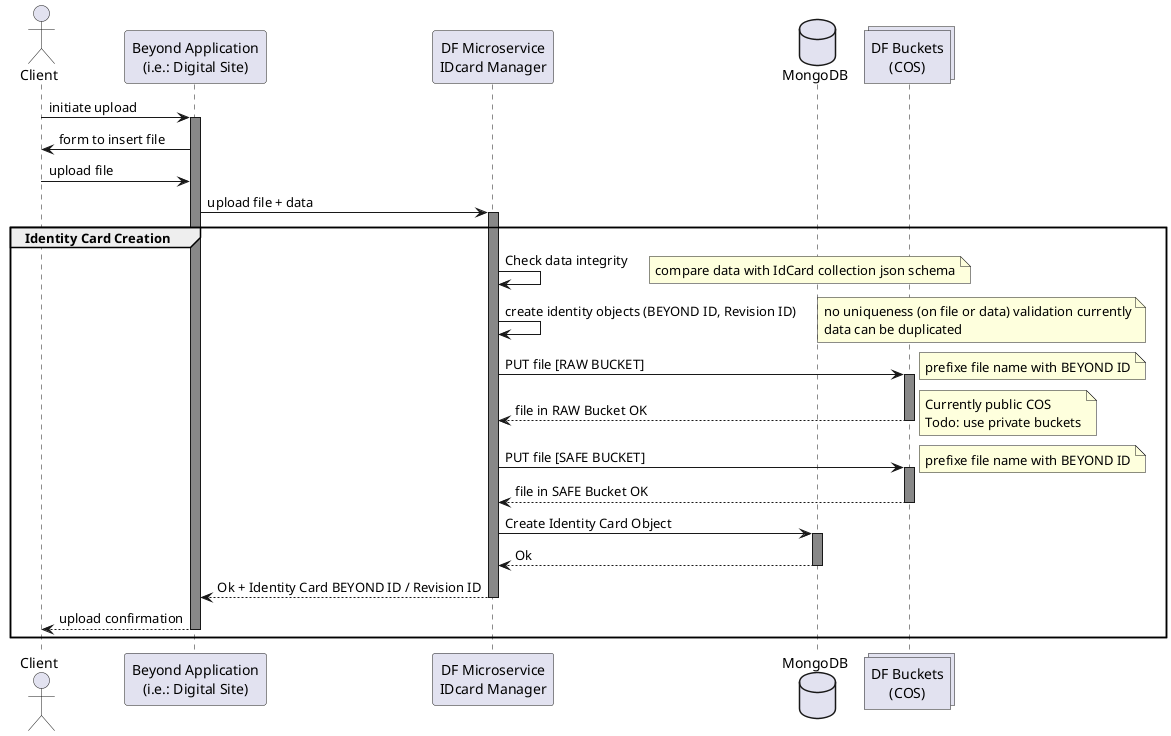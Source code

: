@startuml
actor Client
participant "Beyond Application\n(i.e.: Digital Site)" as AppByd order 1
participant "DF Microservice\nIDcard Manager" as IDcard order 2
database MongoDB order 3
collections "DF Buckets\n(COS)" as COS order 4

Client -> AppByd : initiate upload
activate AppByd #888888
AppByd -> Client : form to insert file
Client -> AppByd : upload file
AppByd -> IDcard : upload file + data
group Identity Card Creation
activate IDcard #888888
IDcard -> IDcard: Check data integrity
note right
    compare data with IdCard collection json schema
end note
'IDcard -> IDcard : Validate uniqueness
'IDcard -> MongoDB : check Identity uniqueness
'activate MongoDB #888888
'MongoDB --> IDcard : Ok
'deactivate MongoDB
'deactivate IDcard
'activate IDcard 
IDcard -> IDcard: create identity objects (BEYOND ID, Revision ID)
note right
    no uniqueness (on file or data) validation currently
    data can be duplicated
end note
IDcard -> COS : PUT file [RAW BUCKET]
note right
    prefixe file name with BEYOND ID
end note
activate COS #888888
COS --> IDcard : file in RAW Bucket OK
deactivate COS
note right
    Currently public COS
    Todo: use private buckets
end note
IDcard -> COS : PUT file [SAFE BUCKET]
note right
    prefixe file name with BEYOND ID
end note
activate COS #888888
COS --> IDcard : file in SAFE Bucket OK
deactivate COS
IDcard -> MongoDB : Create Identity Card Object
activate MongoDB #888888
MongoDB --> IDcard : Ok
deactivate MongoDB
IDcard --> AppByd: Ok + Identity Card BEYOND ID / Revision ID
deactivate IDcard 
deactivate IDcard 
AppByd --> Client : upload confirmation
deactivate AppByd
end

@enduml
